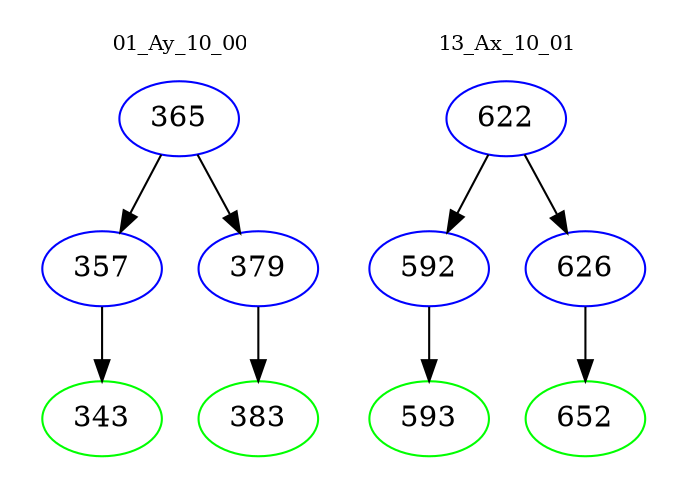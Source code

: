 digraph{
subgraph cluster_0 {
color = white
label = "01_Ay_10_00";
fontsize=10;
T0_365 [label="365", color="blue"]
T0_365 -> T0_357 [color="black"]
T0_357 [label="357", color="blue"]
T0_357 -> T0_343 [color="black"]
T0_343 [label="343", color="green"]
T0_365 -> T0_379 [color="black"]
T0_379 [label="379", color="blue"]
T0_379 -> T0_383 [color="black"]
T0_383 [label="383", color="green"]
}
subgraph cluster_1 {
color = white
label = "13_Ax_10_01";
fontsize=10;
T1_622 [label="622", color="blue"]
T1_622 -> T1_592 [color="black"]
T1_592 [label="592", color="blue"]
T1_592 -> T1_593 [color="black"]
T1_593 [label="593", color="green"]
T1_622 -> T1_626 [color="black"]
T1_626 [label="626", color="blue"]
T1_626 -> T1_652 [color="black"]
T1_652 [label="652", color="green"]
}
}

